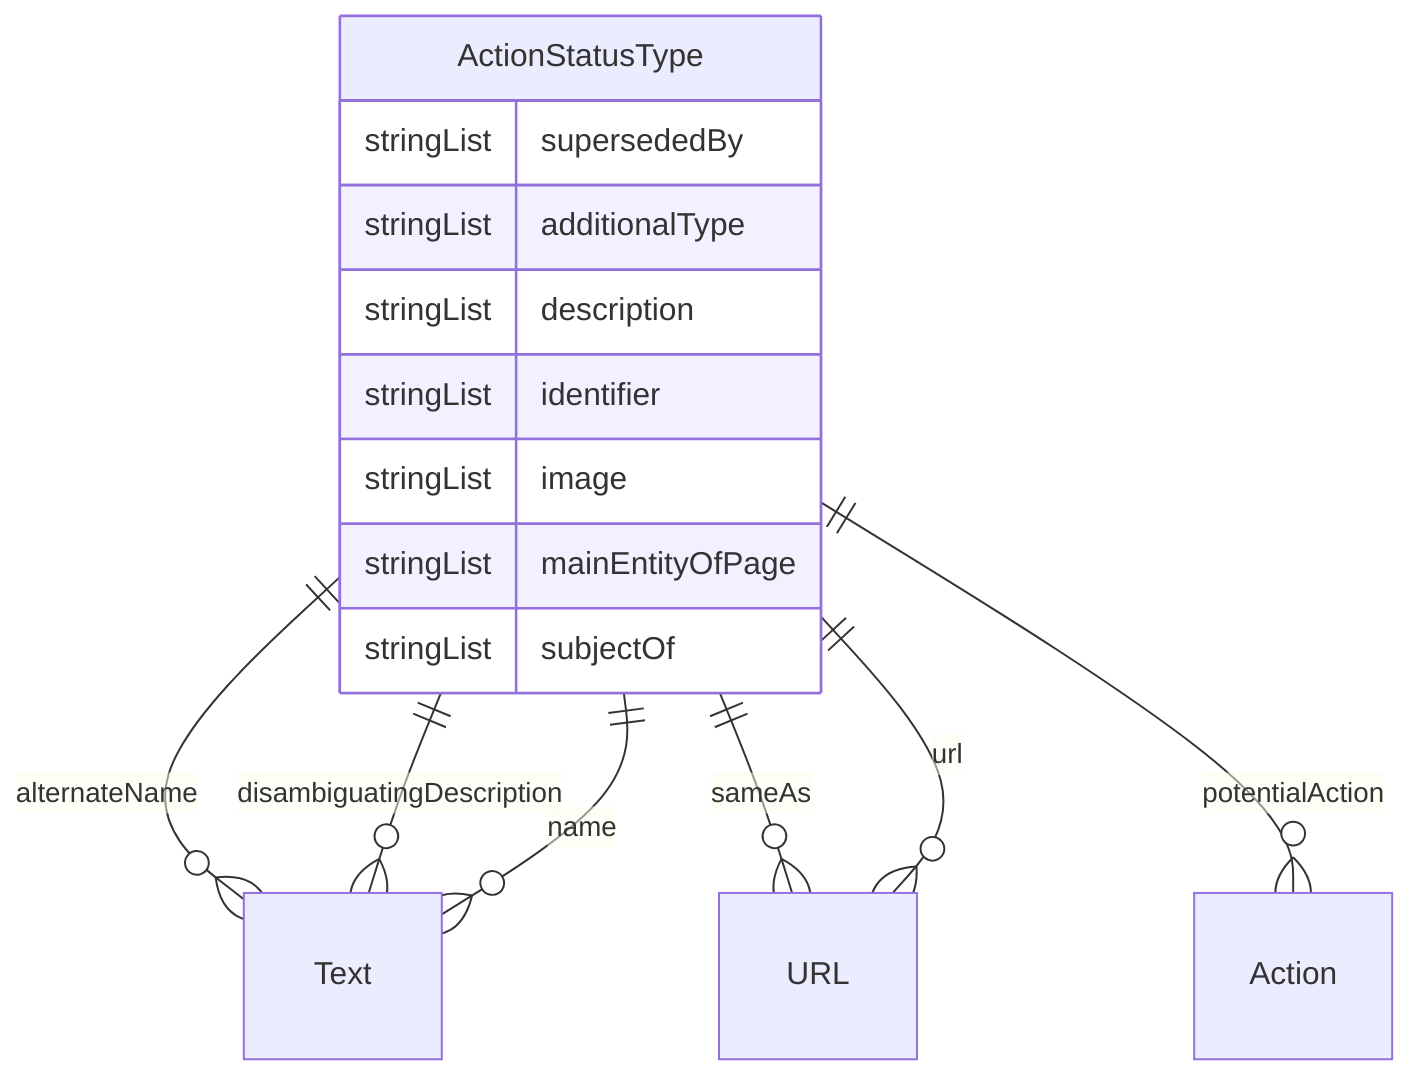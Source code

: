 erDiagram
ActionStatusType {
    stringList supersededBy  
    stringList additionalType  
    stringList description  
    stringList identifier  
    stringList image  
    stringList mainEntityOfPage  
    stringList subjectOf  
}

ActionStatusType ||--}o Text : "alternateName"
ActionStatusType ||--}o Text : "disambiguatingDescription"
ActionStatusType ||--}o Text : "name"
ActionStatusType ||--}o URL : "sameAs"
ActionStatusType ||--}o Action : "potentialAction"
ActionStatusType ||--}o URL : "url"